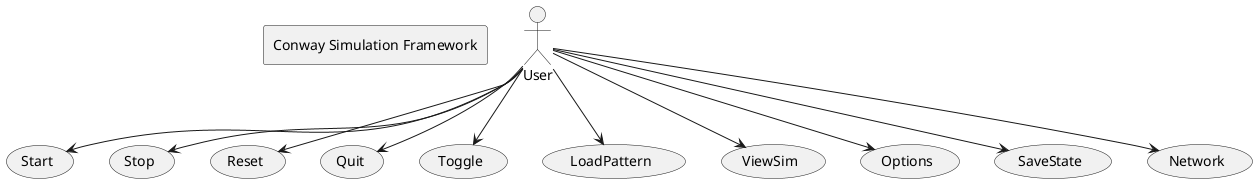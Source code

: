 @startuml
actor "User" as user

' Use cases representing grid and simulation management
usecase "Start Simulation" as UC_Start
usecase "Stop Simulation" as UC_Stop
usecase "Reset Simulation" as UC_Reset
usecase "Quit Application" as UC_Quit

' Use cases for grid interaction and visualization
usecase "Toggle Cell States" as UC_Toggle
usecase "Load Board Patterns" as UC_LoadPattern
usecase "View Multi-Grid Simulation" as UC_ViewSim

' Use case for application configuration and persistence
usecase "Configure Options" as UC_Options
usecase "Save Simulation State" as UC_SaveState

' Use case for networking (streaming of board data)
usecase "Connect to Network" as UC_Network

rectangle "Conway Simulation Framework" {
  usecase "Start" as UC_Start
  usecase "Stop" as UC_Stop  
  usecase "Reset" as UC_Reset
  usecase "Quit" as UC_Quit
  usecase "Toggle" as UC_Toggle
  usecase "LoadPattern" as UC_LoadPattern
  usecase "ViewSim" as UC_ViewSim
  usecase "Options" as UC_Options
  usecase "SaveState" as UC_SaveState
  usecase "Network" as UC_Network
}

' Associations
user --> UC_Start
user --> UC_Stop
user --> UC_Reset
user --> UC_Quit
user --> UC_Toggle
user --> UC_LoadPattern
user --> UC_ViewSim
user --> UC_Options
user --> UC_SaveState
user --> UC_Network

@enduml
